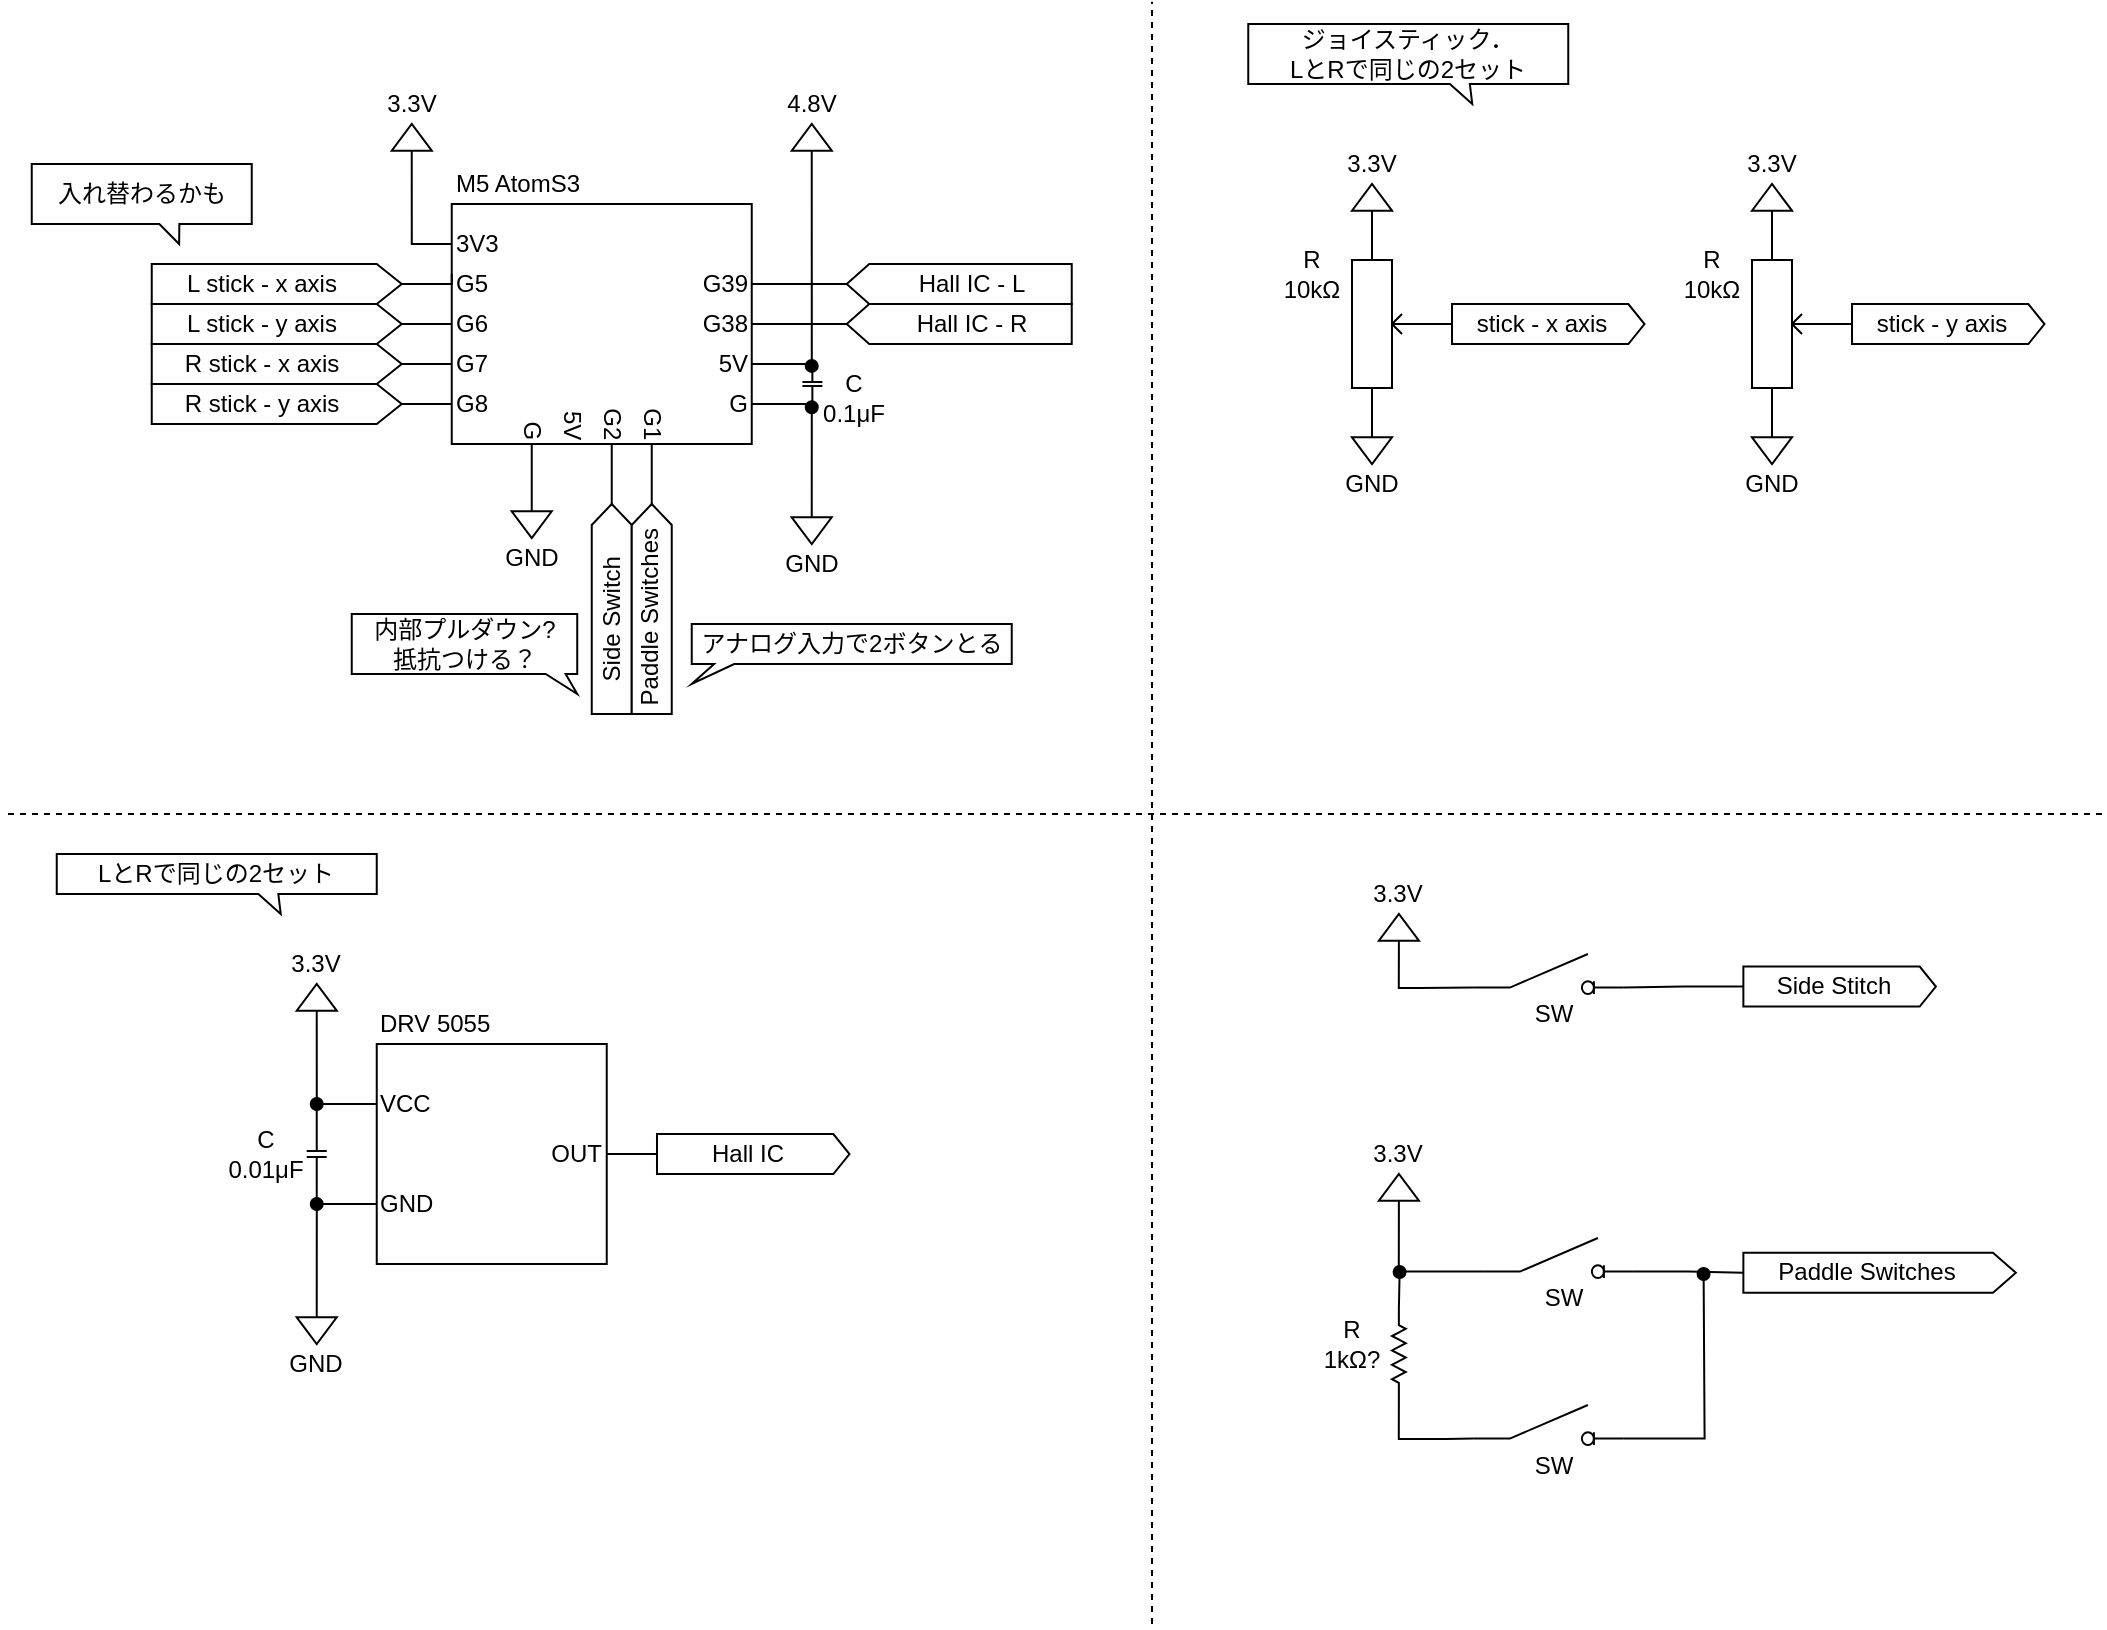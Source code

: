 <mxfile version="24.7.1" type="device">
  <diagram name="Page-1" id="7e0a89b8-554c-2b80-1dc8-d5c74ca68de4">
    <mxGraphModel dx="1590" dy="1078" grid="1" gridSize="10" guides="1" tooltips="1" connect="1" arrows="1" fold="1" page="1" pageScale="1" pageWidth="1100" pageHeight="850" background="none" math="0" shadow="0">
      <root>
        <mxCell id="0" />
        <mxCell id="1" parent="0" />
        <mxCell id="NMsGJY-pUNC-I7-EJeza-1" value="" style="rounded=0;whiteSpace=wrap;html=1;" vertex="1" parent="1">
          <mxGeometry x="249.87" y="120" width="150" height="120" as="geometry" />
        </mxCell>
        <mxCell id="NMsGJY-pUNC-I7-EJeza-2" value="G39" style="text;html=1;align=right;verticalAlign=middle;whiteSpace=wrap;rounded=0;" vertex="1" parent="1">
          <mxGeometry x="339.87" y="150" width="60" height="20" as="geometry" />
        </mxCell>
        <mxCell id="NMsGJY-pUNC-I7-EJeza-4" value="G38" style="text;html=1;align=right;verticalAlign=middle;whiteSpace=wrap;rounded=0;" vertex="1" parent="1">
          <mxGeometry x="339.87" y="170" width="60" height="20" as="geometry" />
        </mxCell>
        <mxCell id="NMsGJY-pUNC-I7-EJeza-5" value="5V" style="text;html=1;align=right;verticalAlign=middle;whiteSpace=wrap;rounded=0;" vertex="1" parent="1">
          <mxGeometry x="339.87" y="190" width="60" height="20" as="geometry" />
        </mxCell>
        <mxCell id="NMsGJY-pUNC-I7-EJeza-6" value="G" style="text;html=1;align=right;verticalAlign=middle;whiteSpace=wrap;rounded=0;" vertex="1" parent="1">
          <mxGeometry x="339.87" y="210" width="60" height="20" as="geometry" />
        </mxCell>
        <mxCell id="NMsGJY-pUNC-I7-EJeza-7" value="3V3" style="text;html=1;align=left;verticalAlign=middle;whiteSpace=wrap;rounded=0;" vertex="1" parent="1">
          <mxGeometry x="249.87" y="130" width="60" height="20" as="geometry" />
        </mxCell>
        <mxCell id="NMsGJY-pUNC-I7-EJeza-8" value="G5" style="text;html=1;align=left;verticalAlign=middle;whiteSpace=wrap;rounded=0;" vertex="1" parent="1">
          <mxGeometry x="249.87" y="150" width="60" height="20" as="geometry" />
        </mxCell>
        <mxCell id="NMsGJY-pUNC-I7-EJeza-9" value="G6" style="text;html=1;align=left;verticalAlign=middle;whiteSpace=wrap;rounded=0;" vertex="1" parent="1">
          <mxGeometry x="249.87" y="170" width="60" height="20" as="geometry" />
        </mxCell>
        <mxCell id="NMsGJY-pUNC-I7-EJeza-10" value="G7" style="text;html=1;align=left;verticalAlign=middle;whiteSpace=wrap;rounded=0;" vertex="1" parent="1">
          <mxGeometry x="249.87" y="190" width="60" height="20" as="geometry" />
        </mxCell>
        <mxCell id="NMsGJY-pUNC-I7-EJeza-11" value="G8" style="text;html=1;align=left;verticalAlign=middle;whiteSpace=wrap;rounded=0;" vertex="1" parent="1">
          <mxGeometry x="249.87" y="210" width="60" height="20" as="geometry" />
        </mxCell>
        <mxCell id="NMsGJY-pUNC-I7-EJeza-12" value="G" style="text;html=1;align=right;verticalAlign=middle;whiteSpace=wrap;rounded=0;rotation=90;" vertex="1" parent="1">
          <mxGeometry x="259.87" y="200" width="60" height="20" as="geometry" />
        </mxCell>
        <mxCell id="NMsGJY-pUNC-I7-EJeza-13" value="5V" style="text;html=1;align=right;verticalAlign=middle;whiteSpace=wrap;rounded=0;rotation=90;" vertex="1" parent="1">
          <mxGeometry x="279.87" y="200" width="60" height="20" as="geometry" />
        </mxCell>
        <mxCell id="NMsGJY-pUNC-I7-EJeza-14" value="G2" style="text;html=1;align=right;verticalAlign=middle;whiteSpace=wrap;rounded=0;rotation=90;" vertex="1" parent="1">
          <mxGeometry x="299.87" y="200" width="60" height="20" as="geometry" />
        </mxCell>
        <mxCell id="NMsGJY-pUNC-I7-EJeza-15" value="G1" style="text;html=1;align=right;verticalAlign=middle;whiteSpace=wrap;rounded=0;rotation=90;" vertex="1" parent="1">
          <mxGeometry x="319.87" y="200" width="60" height="20" as="geometry" />
        </mxCell>
        <mxCell id="NMsGJY-pUNC-I7-EJeza-31" style="edgeStyle=orthogonalEdgeStyle;rounded=0;orthogonalLoop=1;jettySize=auto;html=1;exitX=0.5;exitY=0;exitDx=0;exitDy=0;exitPerimeter=0;entryX=1;entryY=0.5;entryDx=0;entryDy=0;endArrow=none;endFill=0;" edge="1" parent="1" source="NMsGJY-pUNC-I7-EJeza-29" target="NMsGJY-pUNC-I7-EJeza-5">
          <mxGeometry relative="1" as="geometry" />
        </mxCell>
        <mxCell id="NMsGJY-pUNC-I7-EJeza-29" value="" style="pointerEvents=1;verticalLabelPosition=bottom;shadow=0;dashed=0;align=center;html=1;verticalAlign=top;shape=mxgraph.electrical.signal_sources.signal_ground;rotation=-180;" vertex="1" parent="1">
          <mxGeometry x="419.87" y="80" width="20" height="20" as="geometry" />
        </mxCell>
        <mxCell id="NMsGJY-pUNC-I7-EJeza-30" value="4.8V" style="text;html=1;align=center;verticalAlign=middle;whiteSpace=wrap;rounded=0;" vertex="1" parent="1">
          <mxGeometry x="399.87" y="60" width="60" height="20" as="geometry" />
        </mxCell>
        <mxCell id="NMsGJY-pUNC-I7-EJeza-34" style="edgeStyle=orthogonalEdgeStyle;rounded=0;orthogonalLoop=1;jettySize=auto;html=1;exitX=0.5;exitY=0;exitDx=0;exitDy=0;exitPerimeter=0;entryX=1;entryY=0.5;entryDx=0;entryDy=0;endArrow=none;endFill=0;" edge="1" parent="1" source="NMsGJY-pUNC-I7-EJeza-32" target="NMsGJY-pUNC-I7-EJeza-6">
          <mxGeometry relative="1" as="geometry" />
        </mxCell>
        <mxCell id="NMsGJY-pUNC-I7-EJeza-32" value="" style="pointerEvents=1;verticalLabelPosition=bottom;shadow=0;dashed=0;align=center;html=1;verticalAlign=top;shape=mxgraph.electrical.signal_sources.signal_ground;" vertex="1" parent="1">
          <mxGeometry x="419.87" y="270" width="20" height="20" as="geometry" />
        </mxCell>
        <mxCell id="NMsGJY-pUNC-I7-EJeza-33" value="GND" style="text;html=1;align=center;verticalAlign=middle;whiteSpace=wrap;rounded=0;" vertex="1" parent="1">
          <mxGeometry x="399.87" y="290" width="60" height="20" as="geometry" />
        </mxCell>
        <mxCell id="NMsGJY-pUNC-I7-EJeza-124" style="edgeStyle=orthogonalEdgeStyle;rounded=0;orthogonalLoop=1;jettySize=auto;html=1;exitX=0;exitY=0.5;exitDx=0;exitDy=0;exitPerimeter=0;endArrow=oval;endFill=1;" edge="1" parent="1" source="NMsGJY-pUNC-I7-EJeza-35">
          <mxGeometry relative="1" as="geometry">
            <mxPoint x="429.87" y="200.96" as="targetPoint" />
          </mxGeometry>
        </mxCell>
        <mxCell id="NMsGJY-pUNC-I7-EJeza-125" style="edgeStyle=orthogonalEdgeStyle;rounded=0;orthogonalLoop=1;jettySize=auto;html=1;exitX=1;exitY=0.5;exitDx=0;exitDy=0;exitPerimeter=0;endArrow=oval;endFill=1;" edge="1" parent="1" source="NMsGJY-pUNC-I7-EJeza-35">
          <mxGeometry relative="1" as="geometry">
            <mxPoint x="429.87" y="221.6" as="targetPoint" />
          </mxGeometry>
        </mxCell>
        <mxCell id="NMsGJY-pUNC-I7-EJeza-35" value="" style="pointerEvents=1;verticalLabelPosition=bottom;shadow=0;dashed=0;align=center;html=1;verticalAlign=top;shape=mxgraph.electrical.capacitors.capacitor_1;rotation=90;" vertex="1" parent="1">
          <mxGeometry x="419.87" y="205" width="20.63" height="10" as="geometry" />
        </mxCell>
        <mxCell id="NMsGJY-pUNC-I7-EJeza-38" style="edgeStyle=orthogonalEdgeStyle;rounded=0;orthogonalLoop=1;jettySize=auto;html=1;exitX=0.5;exitY=0;exitDx=0;exitDy=0;exitPerimeter=0;entryX=0;entryY=0.5;entryDx=0;entryDy=0;endArrow=none;endFill=0;" edge="1" parent="1" source="NMsGJY-pUNC-I7-EJeza-36" target="NMsGJY-pUNC-I7-EJeza-7">
          <mxGeometry relative="1" as="geometry" />
        </mxCell>
        <mxCell id="NMsGJY-pUNC-I7-EJeza-36" value="" style="pointerEvents=1;verticalLabelPosition=bottom;shadow=0;dashed=0;align=center;html=1;verticalAlign=top;shape=mxgraph.electrical.signal_sources.signal_ground;rotation=-180;" vertex="1" parent="1">
          <mxGeometry x="219.87" y="80" width="20" height="20" as="geometry" />
        </mxCell>
        <mxCell id="NMsGJY-pUNC-I7-EJeza-37" value="3.3V" style="text;html=1;align=center;verticalAlign=middle;whiteSpace=wrap;rounded=0;" vertex="1" parent="1">
          <mxGeometry x="199.87" y="60" width="60" height="20" as="geometry" />
        </mxCell>
        <mxCell id="NMsGJY-pUNC-I7-EJeza-43" style="edgeStyle=orthogonalEdgeStyle;rounded=0;orthogonalLoop=1;jettySize=auto;html=1;exitX=0.5;exitY=1;exitDx=0;exitDy=0;entryX=0;entryY=0.25;entryDx=0;entryDy=0;endArrow=none;endFill=0;" edge="1" parent="1" source="NMsGJY-pUNC-I7-EJeza-39" target="NMsGJY-pUNC-I7-EJeza-8">
          <mxGeometry relative="1" as="geometry" />
        </mxCell>
        <mxCell id="NMsGJY-pUNC-I7-EJeza-39" value="" style="shape=offPageConnector;whiteSpace=wrap;html=1;size=0.1;rotation=-90;" vertex="1" parent="1">
          <mxGeometry x="152.37" y="97.5" width="20" height="125" as="geometry" />
        </mxCell>
        <mxCell id="NMsGJY-pUNC-I7-EJeza-45" style="edgeStyle=orthogonalEdgeStyle;rounded=0;orthogonalLoop=1;jettySize=auto;html=1;exitX=0.5;exitY=1;exitDx=0;exitDy=0;entryX=0;entryY=0.5;entryDx=0;entryDy=0;endArrow=none;endFill=0;" edge="1" parent="1" target="NMsGJY-pUNC-I7-EJeza-9">
          <mxGeometry relative="1" as="geometry">
            <mxPoint x="224.87" y="180" as="sourcePoint" />
          </mxGeometry>
        </mxCell>
        <mxCell id="NMsGJY-pUNC-I7-EJeza-46" style="edgeStyle=orthogonalEdgeStyle;rounded=0;orthogonalLoop=1;jettySize=auto;html=1;exitX=0.5;exitY=1;exitDx=0;exitDy=0;entryX=0;entryY=0.5;entryDx=0;entryDy=0;endArrow=none;endFill=0;" edge="1" parent="1" target="NMsGJY-pUNC-I7-EJeza-10">
          <mxGeometry relative="1" as="geometry">
            <mxPoint x="224.87" y="200" as="sourcePoint" />
          </mxGeometry>
        </mxCell>
        <mxCell id="NMsGJY-pUNC-I7-EJeza-47" style="edgeStyle=orthogonalEdgeStyle;rounded=0;orthogonalLoop=1;jettySize=auto;html=1;exitX=0.5;exitY=1;exitDx=0;exitDy=0;entryX=0;entryY=0.5;entryDx=0;entryDy=0;endArrow=none;endFill=0;" edge="1" parent="1" target="NMsGJY-pUNC-I7-EJeza-11">
          <mxGeometry relative="1" as="geometry">
            <mxPoint x="224.87" y="220" as="sourcePoint" />
          </mxGeometry>
        </mxCell>
        <mxCell id="NMsGJY-pUNC-I7-EJeza-48" value="L stick - x axis" style="text;html=1;align=center;verticalAlign=middle;whiteSpace=wrap;rounded=0;" vertex="1" parent="1">
          <mxGeometry x="109.87" y="150" width="90" height="20" as="geometry" />
        </mxCell>
        <mxCell id="NMsGJY-pUNC-I7-EJeza-51" value="" style="shape=offPageConnector;whiteSpace=wrap;html=1;size=0.1;rotation=-90;" vertex="1" parent="1">
          <mxGeometry x="152.37" y="117.5" width="20" height="125" as="geometry" />
        </mxCell>
        <mxCell id="NMsGJY-pUNC-I7-EJeza-52" value="L stick - y axis" style="text;html=1;align=center;verticalAlign=middle;whiteSpace=wrap;rounded=0;" vertex="1" parent="1">
          <mxGeometry x="109.87" y="170" width="90" height="20" as="geometry" />
        </mxCell>
        <mxCell id="NMsGJY-pUNC-I7-EJeza-53" value="" style="shape=offPageConnector;whiteSpace=wrap;html=1;size=0.1;rotation=-90;" vertex="1" parent="1">
          <mxGeometry x="152.37" y="137.5" width="20" height="125" as="geometry" />
        </mxCell>
        <mxCell id="NMsGJY-pUNC-I7-EJeza-54" value="R stick - x axis" style="text;html=1;align=center;verticalAlign=middle;whiteSpace=wrap;rounded=0;" vertex="1" parent="1">
          <mxGeometry x="109.87" y="190" width="90" height="20" as="geometry" />
        </mxCell>
        <mxCell id="NMsGJY-pUNC-I7-EJeza-55" value="" style="shape=offPageConnector;whiteSpace=wrap;html=1;size=0.1;rotation=-90;" vertex="1" parent="1">
          <mxGeometry x="152.37" y="157.5" width="20" height="125" as="geometry" />
        </mxCell>
        <mxCell id="NMsGJY-pUNC-I7-EJeza-56" value="R stick - y axis" style="text;html=1;align=center;verticalAlign=middle;whiteSpace=wrap;rounded=0;" vertex="1" parent="1">
          <mxGeometry x="109.87" y="210" width="90" height="20" as="geometry" />
        </mxCell>
        <mxCell id="NMsGJY-pUNC-I7-EJeza-57" value="入れ替わるかも" style="shape=callout;whiteSpace=wrap;html=1;perimeter=calloutPerimeter;position2=0.67;size=10;position=0.58;base=10;" vertex="1" parent="1">
          <mxGeometry x="39.87" y="100" width="110" height="40" as="geometry" />
        </mxCell>
        <mxCell id="NMsGJY-pUNC-I7-EJeza-59" style="edgeStyle=orthogonalEdgeStyle;rounded=0;orthogonalLoop=1;jettySize=auto;html=1;exitX=0.5;exitY=1;exitDx=0;exitDy=0;entryX=1;entryY=0.5;entryDx=0;entryDy=0;endArrow=none;endFill=0;" edge="1" parent="1" source="NMsGJY-pUNC-I7-EJeza-58" target="NMsGJY-pUNC-I7-EJeza-14">
          <mxGeometry relative="1" as="geometry" />
        </mxCell>
        <mxCell id="NMsGJY-pUNC-I7-EJeza-58" value="" style="shape=offPageConnector;whiteSpace=wrap;html=1;size=0.1;rotation=-180;" vertex="1" parent="1">
          <mxGeometry x="319.87" y="270" width="20" height="105" as="geometry" />
        </mxCell>
        <mxCell id="NMsGJY-pUNC-I7-EJeza-61" style="edgeStyle=orthogonalEdgeStyle;rounded=0;orthogonalLoop=1;jettySize=auto;html=1;exitX=0.5;exitY=1;exitDx=0;exitDy=0;entryX=1;entryY=0.5;entryDx=0;entryDy=0;endArrow=none;endFill=0;" edge="1" parent="1" source="NMsGJY-pUNC-I7-EJeza-60" target="NMsGJY-pUNC-I7-EJeza-15">
          <mxGeometry relative="1" as="geometry" />
        </mxCell>
        <mxCell id="NMsGJY-pUNC-I7-EJeza-60" value="" style="shape=offPageConnector;whiteSpace=wrap;html=1;size=0.1;rotation=-180;" vertex="1" parent="1">
          <mxGeometry x="339.87" y="270" width="20" height="105" as="geometry" />
        </mxCell>
        <mxCell id="NMsGJY-pUNC-I7-EJeza-62" value="Side Switch" style="text;html=1;align=center;verticalAlign=middle;whiteSpace=wrap;rounded=0;rotation=-90;" vertex="1" parent="1">
          <mxGeometry x="287.37" y="317" width="85" height="20" as="geometry" />
        </mxCell>
        <mxCell id="NMsGJY-pUNC-I7-EJeza-63" value="Paddle Switches" style="text;html=1;align=center;verticalAlign=middle;whiteSpace=wrap;rounded=0;rotation=-90;" vertex="1" parent="1">
          <mxGeometry x="302.62" y="317" width="92.5" height="20" as="geometry" />
        </mxCell>
        <mxCell id="NMsGJY-pUNC-I7-EJeza-66" style="edgeStyle=orthogonalEdgeStyle;rounded=0;orthogonalLoop=1;jettySize=auto;html=1;exitX=0.5;exitY=1;exitDx=0;exitDy=0;entryX=1;entryY=0.5;entryDx=0;entryDy=0;endArrow=none;endFill=0;" edge="1" parent="1" source="NMsGJY-pUNC-I7-EJeza-64" target="NMsGJY-pUNC-I7-EJeza-2">
          <mxGeometry relative="1" as="geometry" />
        </mxCell>
        <mxCell id="NMsGJY-pUNC-I7-EJeza-64" value="" style="shape=offPageConnector;whiteSpace=wrap;html=1;size=0.1;rotation=90;" vertex="1" parent="1">
          <mxGeometry x="493.62" y="103.75" width="20" height="112.5" as="geometry" />
        </mxCell>
        <mxCell id="NMsGJY-pUNC-I7-EJeza-67" style="edgeStyle=orthogonalEdgeStyle;rounded=0;orthogonalLoop=1;jettySize=auto;html=1;exitX=0.5;exitY=1;exitDx=0;exitDy=0;entryX=1;entryY=0.5;entryDx=0;entryDy=0;endArrow=none;endFill=0;" edge="1" parent="1" source="NMsGJY-pUNC-I7-EJeza-68" target="NMsGJY-pUNC-I7-EJeza-4">
          <mxGeometry relative="1" as="geometry">
            <mxPoint x="409.87" y="180" as="targetPoint" />
          </mxGeometry>
        </mxCell>
        <mxCell id="NMsGJY-pUNC-I7-EJeza-68" value="" style="shape=offPageConnector;whiteSpace=wrap;html=1;size=0.1;rotation=90;" vertex="1" parent="1">
          <mxGeometry x="493.62" y="123.75" width="20" height="112.5" as="geometry" />
        </mxCell>
        <mxCell id="NMsGJY-pUNC-I7-EJeza-69" value="Hall IC - L" style="text;html=1;align=center;verticalAlign=middle;whiteSpace=wrap;rounded=0;" vertex="1" parent="1">
          <mxGeometry x="464.87" y="150" width="90" height="20" as="geometry" />
        </mxCell>
        <mxCell id="NMsGJY-pUNC-I7-EJeza-70" value="Hall IC - R" style="text;html=1;align=center;verticalAlign=middle;whiteSpace=wrap;rounded=0;" vertex="1" parent="1">
          <mxGeometry x="464.87" y="170" width="90" height="20" as="geometry" />
        </mxCell>
        <mxCell id="NMsGJY-pUNC-I7-EJeza-71" value="アナログ入力で2ボタンとる" style="shape=callout;whiteSpace=wrap;html=1;perimeter=calloutPerimeter;position2=0;size=10;position=0.07;base=10;" vertex="1" parent="1">
          <mxGeometry x="369.87" y="330" width="160" height="30" as="geometry" />
        </mxCell>
        <mxCell id="NMsGJY-pUNC-I7-EJeza-73" value="" style="pointerEvents=1;verticalLabelPosition=bottom;shadow=0;dashed=0;align=center;html=1;verticalAlign=top;shape=mxgraph.electrical.resistors.potentiometer_1;rotation=-90;" vertex="1" parent="1">
          <mxGeometry x="670" y="160" width="100" height="40" as="geometry" />
        </mxCell>
        <mxCell id="NMsGJY-pUNC-I7-EJeza-74" value="" style="pointerEvents=1;verticalLabelPosition=bottom;shadow=0;dashed=0;align=center;html=1;verticalAlign=top;shape=mxgraph.electrical.signal_sources.signal_ground;rotation=-180;" vertex="1" parent="1">
          <mxGeometry x="700" y="110" width="20" height="20" as="geometry" />
        </mxCell>
        <mxCell id="NMsGJY-pUNC-I7-EJeza-75" value="3.3V" style="text;html=1;align=center;verticalAlign=middle;whiteSpace=wrap;rounded=0;" vertex="1" parent="1">
          <mxGeometry x="680" y="90" width="60" height="20" as="geometry" />
        </mxCell>
        <mxCell id="NMsGJY-pUNC-I7-EJeza-78" value="" style="pointerEvents=1;verticalLabelPosition=bottom;shadow=0;dashed=0;align=center;html=1;verticalAlign=top;shape=mxgraph.electrical.signal_sources.signal_ground;" vertex="1" parent="1">
          <mxGeometry x="700" y="230" width="20" height="20" as="geometry" />
        </mxCell>
        <mxCell id="NMsGJY-pUNC-I7-EJeza-79" value="GND" style="text;html=1;align=center;verticalAlign=middle;whiteSpace=wrap;rounded=0;" vertex="1" parent="1">
          <mxGeometry x="680" y="250" width="60" height="20" as="geometry" />
        </mxCell>
        <mxCell id="NMsGJY-pUNC-I7-EJeza-80" value="" style="shape=offPageConnector;whiteSpace=wrap;html=1;size=0.084;rotation=-90;" vertex="1" parent="1">
          <mxGeometry x="788.13" y="131.88" width="20" height="96.25" as="geometry" />
        </mxCell>
        <mxCell id="NMsGJY-pUNC-I7-EJeza-81" value="stick - x axis" style="text;html=1;align=center;verticalAlign=middle;whiteSpace=wrap;rounded=0;" vertex="1" parent="1">
          <mxGeometry x="750.13" y="170" width="90" height="20" as="geometry" />
        </mxCell>
        <mxCell id="NMsGJY-pUNC-I7-EJeza-82" style="edgeStyle=orthogonalEdgeStyle;rounded=0;orthogonalLoop=1;jettySize=auto;html=1;exitX=0.5;exitY=0;exitDx=0;exitDy=0;entryX=0.5;entryY=1;entryDx=0;entryDy=0;entryPerimeter=0;endArrow=none;endFill=0;" edge="1" parent="1" source="NMsGJY-pUNC-I7-EJeza-80" target="NMsGJY-pUNC-I7-EJeza-73">
          <mxGeometry relative="1" as="geometry" />
        </mxCell>
        <mxCell id="NMsGJY-pUNC-I7-EJeza-92" value="" style="pointerEvents=1;verticalLabelPosition=bottom;shadow=0;dashed=0;align=center;html=1;verticalAlign=top;shape=mxgraph.electrical.resistors.potentiometer_1;rotation=-90;" vertex="1" parent="1">
          <mxGeometry x="870" y="160" width="100" height="40" as="geometry" />
        </mxCell>
        <mxCell id="NMsGJY-pUNC-I7-EJeza-93" value="" style="pointerEvents=1;verticalLabelPosition=bottom;shadow=0;dashed=0;align=center;html=1;verticalAlign=top;shape=mxgraph.electrical.signal_sources.signal_ground;rotation=-180;" vertex="1" parent="1">
          <mxGeometry x="900" y="110" width="20" height="20" as="geometry" />
        </mxCell>
        <mxCell id="NMsGJY-pUNC-I7-EJeza-94" value="3.3V" style="text;html=1;align=center;verticalAlign=middle;whiteSpace=wrap;rounded=0;" vertex="1" parent="1">
          <mxGeometry x="880" y="90" width="60" height="20" as="geometry" />
        </mxCell>
        <mxCell id="NMsGJY-pUNC-I7-EJeza-95" value="" style="pointerEvents=1;verticalLabelPosition=bottom;shadow=0;dashed=0;align=center;html=1;verticalAlign=top;shape=mxgraph.electrical.signal_sources.signal_ground;" vertex="1" parent="1">
          <mxGeometry x="900" y="230" width="20" height="20" as="geometry" />
        </mxCell>
        <mxCell id="NMsGJY-pUNC-I7-EJeza-96" value="GND" style="text;html=1;align=center;verticalAlign=middle;whiteSpace=wrap;rounded=0;" vertex="1" parent="1">
          <mxGeometry x="880" y="250" width="60" height="20" as="geometry" />
        </mxCell>
        <mxCell id="NMsGJY-pUNC-I7-EJeza-97" value="" style="shape=offPageConnector;whiteSpace=wrap;html=1;size=0.084;rotation=-90;" vertex="1" parent="1">
          <mxGeometry x="988.13" y="131.88" width="20" height="96.25" as="geometry" />
        </mxCell>
        <mxCell id="NMsGJY-pUNC-I7-EJeza-98" value="stick - y axis" style="text;html=1;align=center;verticalAlign=middle;whiteSpace=wrap;rounded=0;" vertex="1" parent="1">
          <mxGeometry x="950.13" y="170" width="90" height="20" as="geometry" />
        </mxCell>
        <mxCell id="NMsGJY-pUNC-I7-EJeza-99" style="edgeStyle=orthogonalEdgeStyle;rounded=0;orthogonalLoop=1;jettySize=auto;html=1;exitX=0.5;exitY=0;exitDx=0;exitDy=0;entryX=0.5;entryY=1;entryDx=0;entryDy=0;entryPerimeter=0;endArrow=none;endFill=0;" edge="1" parent="1" source="NMsGJY-pUNC-I7-EJeza-97" target="NMsGJY-pUNC-I7-EJeza-92">
          <mxGeometry relative="1" as="geometry" />
        </mxCell>
        <mxCell id="NMsGJY-pUNC-I7-EJeza-100" value="&lt;div&gt;ジョイスティック．&lt;/div&gt;LとRで同じの2セット" style="shape=callout;whiteSpace=wrap;html=1;perimeter=calloutPerimeter;position2=0.7;size=10;position=0.63;base=10;" vertex="1" parent="1">
          <mxGeometry x="648.13" y="30" width="160" height="40" as="geometry" />
        </mxCell>
        <mxCell id="NMsGJY-pUNC-I7-EJeza-101" value="" style="endArrow=none;html=1;rounded=0;dashed=1;" edge="1" parent="1">
          <mxGeometry width="50" height="50" relative="1" as="geometry">
            <mxPoint x="600" y="830" as="sourcePoint" />
            <mxPoint x="600" y="18.824" as="targetPoint" />
          </mxGeometry>
        </mxCell>
        <mxCell id="NMsGJY-pUNC-I7-EJeza-102" value="" style="endArrow=none;html=1;rounded=0;dashed=1;" edge="1" parent="1">
          <mxGeometry width="50" height="50" relative="1" as="geometry">
            <mxPoint x="1075" y="425" as="sourcePoint" />
            <mxPoint x="25" y="425" as="targetPoint" />
          </mxGeometry>
        </mxCell>
        <mxCell id="NMsGJY-pUNC-I7-EJeza-103" value="M5 AtomS3" style="text;html=1;align=left;verticalAlign=middle;whiteSpace=wrap;rounded=0;" vertex="1" parent="1">
          <mxGeometry x="249.87" y="100" width="70" height="20" as="geometry" />
        </mxCell>
        <mxCell id="NMsGJY-pUNC-I7-EJeza-104" value="C&lt;div&gt;0.1μF&lt;/div&gt;" style="text;html=1;align=center;verticalAlign=middle;whiteSpace=wrap;rounded=0;" vertex="1" parent="1">
          <mxGeometry x="430.87" y="202" width="40" height="30" as="geometry" />
        </mxCell>
        <mxCell id="NMsGJY-pUNC-I7-EJeza-105" value="R&lt;div&gt;10kΩ&lt;/div&gt;" style="text;html=1;align=center;verticalAlign=middle;whiteSpace=wrap;rounded=0;" vertex="1" parent="1">
          <mxGeometry x="660" y="140" width="40" height="30" as="geometry" />
        </mxCell>
        <mxCell id="NMsGJY-pUNC-I7-EJeza-106" value="R&lt;div&gt;10kΩ&lt;/div&gt;" style="text;html=1;align=center;verticalAlign=middle;whiteSpace=wrap;rounded=0;" vertex="1" parent="1">
          <mxGeometry x="860" y="140" width="40" height="30" as="geometry" />
        </mxCell>
        <mxCell id="NMsGJY-pUNC-I7-EJeza-107" value="" style="rounded=0;whiteSpace=wrap;html=1;" vertex="1" parent="1">
          <mxGeometry x="212.37" y="540" width="115" height="110" as="geometry" />
        </mxCell>
        <mxCell id="NMsGJY-pUNC-I7-EJeza-108" value="DRV 5055" style="text;html=1;align=left;verticalAlign=middle;whiteSpace=wrap;rounded=0;" vertex="1" parent="1">
          <mxGeometry x="212.37" y="520" width="70" height="20" as="geometry" />
        </mxCell>
        <mxCell id="NMsGJY-pUNC-I7-EJeza-109" value="VCC" style="text;html=1;align=left;verticalAlign=middle;whiteSpace=wrap;rounded=0;" vertex="1" parent="1">
          <mxGeometry x="212.37" y="560" width="60" height="20" as="geometry" />
        </mxCell>
        <mxCell id="NMsGJY-pUNC-I7-EJeza-110" value="GND" style="text;html=1;align=left;verticalAlign=middle;whiteSpace=wrap;rounded=0;" vertex="1" parent="1">
          <mxGeometry x="212.37" y="610" width="60" height="20" as="geometry" />
        </mxCell>
        <mxCell id="NMsGJY-pUNC-I7-EJeza-111" value="OUT" style="text;html=1;align=right;verticalAlign=middle;whiteSpace=wrap;rounded=0;" vertex="1" parent="1">
          <mxGeometry x="267.37" y="585" width="60" height="20" as="geometry" />
        </mxCell>
        <mxCell id="NMsGJY-pUNC-I7-EJeza-116" style="edgeStyle=orthogonalEdgeStyle;rounded=0;orthogonalLoop=1;jettySize=auto;html=1;exitX=0.5;exitY=0;exitDx=0;exitDy=0;exitPerimeter=0;entryX=0;entryY=0.5;entryDx=0;entryDy=0;endArrow=none;endFill=0;" edge="1" parent="1" source="NMsGJY-pUNC-I7-EJeza-114" target="NMsGJY-pUNC-I7-EJeza-109">
          <mxGeometry relative="1" as="geometry" />
        </mxCell>
        <mxCell id="NMsGJY-pUNC-I7-EJeza-114" value="" style="pointerEvents=1;verticalLabelPosition=bottom;shadow=0;dashed=0;align=center;html=1;verticalAlign=top;shape=mxgraph.electrical.signal_sources.signal_ground;rotation=-180;" vertex="1" parent="1">
          <mxGeometry x="172.37" y="510" width="20" height="20" as="geometry" />
        </mxCell>
        <mxCell id="NMsGJY-pUNC-I7-EJeza-115" value="3.3V" style="text;html=1;align=center;verticalAlign=middle;whiteSpace=wrap;rounded=0;" vertex="1" parent="1">
          <mxGeometry x="152.37" y="490" width="60" height="20" as="geometry" />
        </mxCell>
        <mxCell id="NMsGJY-pUNC-I7-EJeza-119" style="edgeStyle=orthogonalEdgeStyle;rounded=0;orthogonalLoop=1;jettySize=auto;html=1;exitX=0.5;exitY=0;exitDx=0;exitDy=0;exitPerimeter=0;entryX=0;entryY=0.5;entryDx=0;entryDy=0;endArrow=none;endFill=0;" edge="1" parent="1" source="NMsGJY-pUNC-I7-EJeza-117" target="NMsGJY-pUNC-I7-EJeza-110">
          <mxGeometry relative="1" as="geometry" />
        </mxCell>
        <mxCell id="NMsGJY-pUNC-I7-EJeza-117" value="" style="pointerEvents=1;verticalLabelPosition=bottom;shadow=0;dashed=0;align=center;html=1;verticalAlign=top;shape=mxgraph.electrical.signal_sources.signal_ground;" vertex="1" parent="1">
          <mxGeometry x="172.37" y="670" width="20" height="20" as="geometry" />
        </mxCell>
        <mxCell id="NMsGJY-pUNC-I7-EJeza-118" value="GND" style="text;html=1;align=center;verticalAlign=middle;whiteSpace=wrap;rounded=0;" vertex="1" parent="1">
          <mxGeometry x="152.37" y="690" width="60" height="20" as="geometry" />
        </mxCell>
        <mxCell id="NMsGJY-pUNC-I7-EJeza-122" style="edgeStyle=orthogonalEdgeStyle;rounded=0;orthogonalLoop=1;jettySize=auto;html=1;exitX=0;exitY=0.5;exitDx=0;exitDy=0;exitPerimeter=0;endArrow=oval;endFill=1;" edge="1" parent="1" source="NMsGJY-pUNC-I7-EJeza-120">
          <mxGeometry relative="1" as="geometry">
            <mxPoint x="182.37" y="570" as="targetPoint" />
          </mxGeometry>
        </mxCell>
        <mxCell id="NMsGJY-pUNC-I7-EJeza-123" style="edgeStyle=orthogonalEdgeStyle;rounded=0;orthogonalLoop=1;jettySize=auto;html=1;exitX=1;exitY=0.5;exitDx=0;exitDy=0;exitPerimeter=0;endArrow=oval;endFill=1;" edge="1" parent="1" source="NMsGJY-pUNC-I7-EJeza-120">
          <mxGeometry relative="1" as="geometry">
            <mxPoint x="182.37" y="620" as="targetPoint" />
          </mxGeometry>
        </mxCell>
        <mxCell id="NMsGJY-pUNC-I7-EJeza-120" value="" style="pointerEvents=1;verticalLabelPosition=bottom;shadow=0;dashed=0;align=center;html=1;verticalAlign=top;shape=mxgraph.electrical.capacitors.capacitor_1;rotation=90;" vertex="1" parent="1">
          <mxGeometry x="167.37" y="590" width="30" height="10" as="geometry" />
        </mxCell>
        <mxCell id="NMsGJY-pUNC-I7-EJeza-121" value="C&lt;div&gt;0.01μF&lt;/div&gt;" style="text;html=1;align=center;verticalAlign=middle;whiteSpace=wrap;rounded=0;" vertex="1" parent="1">
          <mxGeometry x="137.37" y="580" width="40" height="30" as="geometry" />
        </mxCell>
        <mxCell id="NMsGJY-pUNC-I7-EJeza-126" value="" style="shape=offPageConnector;whiteSpace=wrap;html=1;size=0.084;rotation=-90;" vertex="1" parent="1">
          <mxGeometry x="390.62" y="546.88" width="20" height="96.25" as="geometry" />
        </mxCell>
        <mxCell id="NMsGJY-pUNC-I7-EJeza-128" style="edgeStyle=orthogonalEdgeStyle;rounded=0;orthogonalLoop=1;jettySize=auto;html=1;exitX=0;exitY=0.5;exitDx=0;exitDy=0;entryX=1;entryY=0.5;entryDx=0;entryDy=0;endArrow=none;endFill=0;" edge="1" parent="1" source="NMsGJY-pUNC-I7-EJeza-127" target="NMsGJY-pUNC-I7-EJeza-111">
          <mxGeometry relative="1" as="geometry" />
        </mxCell>
        <mxCell id="NMsGJY-pUNC-I7-EJeza-127" value="Hall IC" style="text;html=1;align=center;verticalAlign=middle;whiteSpace=wrap;rounded=0;" vertex="1" parent="1">
          <mxGeometry x="352.62" y="585" width="90" height="20" as="geometry" />
        </mxCell>
        <mxCell id="NMsGJY-pUNC-I7-EJeza-131" style="edgeStyle=orthogonalEdgeStyle;rounded=0;orthogonalLoop=1;jettySize=auto;html=1;exitX=0.5;exitY=0;exitDx=0;exitDy=0;exitPerimeter=0;entryX=1;entryY=0.5;entryDx=0;entryDy=0;endArrow=none;endFill=0;" edge="1" parent="1" source="NMsGJY-pUNC-I7-EJeza-129" target="NMsGJY-pUNC-I7-EJeza-12">
          <mxGeometry relative="1" as="geometry" />
        </mxCell>
        <mxCell id="NMsGJY-pUNC-I7-EJeza-129" value="" style="pointerEvents=1;verticalLabelPosition=bottom;shadow=0;dashed=0;align=center;html=1;verticalAlign=top;shape=mxgraph.electrical.signal_sources.signal_ground;" vertex="1" parent="1">
          <mxGeometry x="279.87" y="267" width="20" height="20" as="geometry" />
        </mxCell>
        <mxCell id="NMsGJY-pUNC-I7-EJeza-130" value="GND" style="text;html=1;align=center;verticalAlign=middle;whiteSpace=wrap;rounded=0;" vertex="1" parent="1">
          <mxGeometry x="259.87" y="287" width="60" height="20" as="geometry" />
        </mxCell>
        <mxCell id="NMsGJY-pUNC-I7-EJeza-133" value="LとRで同じの2セット" style="shape=callout;whiteSpace=wrap;html=1;perimeter=calloutPerimeter;position2=0.7;size=10;position=0.63;base=10;" vertex="1" parent="1">
          <mxGeometry x="52.37" y="445" width="160" height="30" as="geometry" />
        </mxCell>
        <mxCell id="NMsGJY-pUNC-I7-EJeza-134" value="" style="html=1;shape=mxgraph.electrical.electro-mechanical.switchDisconnector;aspect=fixed;elSwitchState=off;" vertex="1" parent="1">
          <mxGeometry x="760.94" y="495" width="75" height="20" as="geometry" />
        </mxCell>
        <mxCell id="NMsGJY-pUNC-I7-EJeza-137" style="edgeStyle=orthogonalEdgeStyle;rounded=0;orthogonalLoop=1;jettySize=auto;html=1;exitX=0.5;exitY=0;exitDx=0;exitDy=0;exitPerimeter=0;entryX=0;entryY=0.84;entryDx=0;entryDy=0;endArrow=none;endFill=0;" edge="1" parent="1" source="NMsGJY-pUNC-I7-EJeza-135" target="NMsGJY-pUNC-I7-EJeza-134">
          <mxGeometry relative="1" as="geometry">
            <Array as="points">
              <mxPoint x="723.81" y="512" />
              <mxPoint x="733.81" y="512" />
            </Array>
          </mxGeometry>
        </mxCell>
        <mxCell id="NMsGJY-pUNC-I7-EJeza-135" value="" style="pointerEvents=1;verticalLabelPosition=bottom;shadow=0;dashed=0;align=center;html=1;verticalAlign=top;shape=mxgraph.electrical.signal_sources.signal_ground;rotation=-180;" vertex="1" parent="1">
          <mxGeometry x="713.44" y="475" width="20" height="20" as="geometry" />
        </mxCell>
        <mxCell id="NMsGJY-pUNC-I7-EJeza-136" value="3.3V" style="text;html=1;align=center;verticalAlign=middle;whiteSpace=wrap;rounded=0;" vertex="1" parent="1">
          <mxGeometry x="693.44" y="455" width="60" height="20" as="geometry" />
        </mxCell>
        <mxCell id="NMsGJY-pUNC-I7-EJeza-138" value="" style="shape=offPageConnector;whiteSpace=wrap;html=1;size=0.084;rotation=-90;" vertex="1" parent="1">
          <mxGeometry x="933.81" y="463.13" width="20" height="96.25" as="geometry" />
        </mxCell>
        <mxCell id="NMsGJY-pUNC-I7-EJeza-140" style="edgeStyle=orthogonalEdgeStyle;rounded=0;orthogonalLoop=1;jettySize=auto;html=1;exitX=0;exitY=0.5;exitDx=0;exitDy=0;entryX=1;entryY=0.84;entryDx=0;entryDy=0;endArrow=none;endFill=0;" edge="1" parent="1" source="NMsGJY-pUNC-I7-EJeza-139" target="NMsGJY-pUNC-I7-EJeza-134">
          <mxGeometry relative="1" as="geometry" />
        </mxCell>
        <mxCell id="NMsGJY-pUNC-I7-EJeza-139" value="Side Stitch" style="text;html=1;align=center;verticalAlign=middle;whiteSpace=wrap;rounded=0;" vertex="1" parent="1">
          <mxGeometry x="895.81" y="501.25" width="90" height="20" as="geometry" />
        </mxCell>
        <mxCell id="NMsGJY-pUNC-I7-EJeza-141" value="内部プルダウン?&lt;div&gt;抵抗つける？&lt;/div&gt;" style="shape=callout;whiteSpace=wrap;html=1;perimeter=calloutPerimeter;position2=1;size=10;position=0.86;base=10;" vertex="1" parent="1">
          <mxGeometry x="199.87" y="325" width="112.75" height="40" as="geometry" />
        </mxCell>
        <mxCell id="NMsGJY-pUNC-I7-EJeza-142" value="SW" style="text;html=1;align=center;verticalAlign=middle;whiteSpace=wrap;rounded=0;" vertex="1" parent="1">
          <mxGeometry x="765.94" y="515" width="70" height="20" as="geometry" />
        </mxCell>
        <mxCell id="NMsGJY-pUNC-I7-EJeza-148" style="edgeStyle=orthogonalEdgeStyle;rounded=0;orthogonalLoop=1;jettySize=auto;html=1;exitX=0.5;exitY=0;exitDx=0;exitDy=0;exitPerimeter=0;entryX=0;entryY=0.84;entryDx=0;entryDy=0;endArrow=none;endFill=0;" edge="1" parent="1" source="NMsGJY-pUNC-I7-EJeza-143" target="NMsGJY-pUNC-I7-EJeza-145">
          <mxGeometry relative="1" as="geometry" />
        </mxCell>
        <mxCell id="NMsGJY-pUNC-I7-EJeza-143" value="" style="pointerEvents=1;verticalLabelPosition=bottom;shadow=0;dashed=0;align=center;html=1;verticalAlign=top;shape=mxgraph.electrical.signal_sources.signal_ground;rotation=-180;" vertex="1" parent="1">
          <mxGeometry x="713.44" y="605" width="20" height="20" as="geometry" />
        </mxCell>
        <mxCell id="NMsGJY-pUNC-I7-EJeza-144" value="3.3V" style="text;html=1;align=center;verticalAlign=middle;whiteSpace=wrap;rounded=0;" vertex="1" parent="1">
          <mxGeometry x="693.44" y="585" width="60" height="20" as="geometry" />
        </mxCell>
        <mxCell id="NMsGJY-pUNC-I7-EJeza-159" style="edgeStyle=orthogonalEdgeStyle;rounded=0;orthogonalLoop=1;jettySize=auto;html=1;exitX=1;exitY=0.84;exitDx=0;exitDy=0;entryX=0.5;entryY=0;entryDx=0;entryDy=0;endArrow=none;endFill=0;" edge="1" parent="1" source="NMsGJY-pUNC-I7-EJeza-145" target="NMsGJY-pUNC-I7-EJeza-156">
          <mxGeometry relative="1" as="geometry" />
        </mxCell>
        <mxCell id="NMsGJY-pUNC-I7-EJeza-145" value="" style="html=1;shape=mxgraph.electrical.electro-mechanical.switchDisconnector;aspect=fixed;elSwitchState=off;" vertex="1" parent="1">
          <mxGeometry x="765.94" y="637" width="75" height="20" as="geometry" />
        </mxCell>
        <mxCell id="NMsGJY-pUNC-I7-EJeza-146" value="SW" style="text;html=1;align=center;verticalAlign=middle;whiteSpace=wrap;rounded=0;" vertex="1" parent="1">
          <mxGeometry x="770.94" y="657" width="70" height="20" as="geometry" />
        </mxCell>
        <mxCell id="NMsGJY-pUNC-I7-EJeza-150" style="edgeStyle=orthogonalEdgeStyle;rounded=0;orthogonalLoop=1;jettySize=auto;html=1;exitX=0;exitY=0.5;exitDx=0;exitDy=0;exitPerimeter=0;endArrow=oval;endFill=1;" edge="1" parent="1" source="NMsGJY-pUNC-I7-EJeza-149">
          <mxGeometry relative="1" as="geometry">
            <mxPoint x="723.81" y="654" as="targetPoint" />
            <mxPoint x="723.25" y="673.625" as="sourcePoint" />
          </mxGeometry>
        </mxCell>
        <mxCell id="NMsGJY-pUNC-I7-EJeza-154" style="edgeStyle=orthogonalEdgeStyle;rounded=0;orthogonalLoop=1;jettySize=auto;html=1;exitX=1;exitY=0.5;exitDx=0;exitDy=0;exitPerimeter=0;entryX=0;entryY=0.84;entryDx=0;entryDy=0;endArrow=none;endFill=0;startArrow=none;startFill=0;" edge="1" parent="1" source="NMsGJY-pUNC-I7-EJeza-149" target="NMsGJY-pUNC-I7-EJeza-152">
          <mxGeometry relative="1" as="geometry" />
        </mxCell>
        <mxCell id="NMsGJY-pUNC-I7-EJeza-149" value="" style="pointerEvents=1;verticalLabelPosition=bottom;shadow=0;dashed=0;align=center;html=1;verticalAlign=top;shape=mxgraph.electrical.resistors.resistor_2;direction=south;" vertex="1" parent="1">
          <mxGeometry x="720.0" y="672.5" width="6.87" height="45" as="geometry" />
        </mxCell>
        <mxCell id="NMsGJY-pUNC-I7-EJeza-160" style="edgeStyle=orthogonalEdgeStyle;rounded=0;orthogonalLoop=1;jettySize=auto;html=1;exitX=1;exitY=0.84;exitDx=0;exitDy=0;endArrow=oval;endFill=1;" edge="1" parent="1" source="NMsGJY-pUNC-I7-EJeza-152">
          <mxGeometry relative="1" as="geometry">
            <mxPoint x="875.81" y="655" as="targetPoint" />
          </mxGeometry>
        </mxCell>
        <mxCell id="NMsGJY-pUNC-I7-EJeza-152" value="" style="html=1;shape=mxgraph.electrical.electro-mechanical.switchDisconnector;aspect=fixed;elSwitchState=off;" vertex="1" parent="1">
          <mxGeometry x="760.94" y="720.5" width="75" height="20" as="geometry" />
        </mxCell>
        <mxCell id="NMsGJY-pUNC-I7-EJeza-153" value="SW" style="text;html=1;align=center;verticalAlign=middle;whiteSpace=wrap;rounded=0;" vertex="1" parent="1">
          <mxGeometry x="765.94" y="740.5" width="70" height="20" as="geometry" />
        </mxCell>
        <mxCell id="NMsGJY-pUNC-I7-EJeza-155" value="R&lt;div&gt;1kΩ?&lt;/div&gt;" style="text;html=1;align=center;verticalAlign=middle;whiteSpace=wrap;rounded=0;" vertex="1" parent="1">
          <mxGeometry x="680" y="675" width="40" height="30" as="geometry" />
        </mxCell>
        <mxCell id="NMsGJY-pUNC-I7-EJeza-156" value="" style="shape=offPageConnector;whiteSpace=wrap;html=1;size=0.084;rotation=-90;" vertex="1" parent="1">
          <mxGeometry x="953.81" y="586.25" width="20" height="136.25" as="geometry" />
        </mxCell>
        <mxCell id="NMsGJY-pUNC-I7-EJeza-157" value="Paddle Switches" style="text;html=1;align=center;verticalAlign=middle;whiteSpace=wrap;rounded=0;" vertex="1" parent="1">
          <mxGeometry x="904.31" y="643.5" width="107" height="20" as="geometry" />
        </mxCell>
      </root>
    </mxGraphModel>
  </diagram>
</mxfile>
